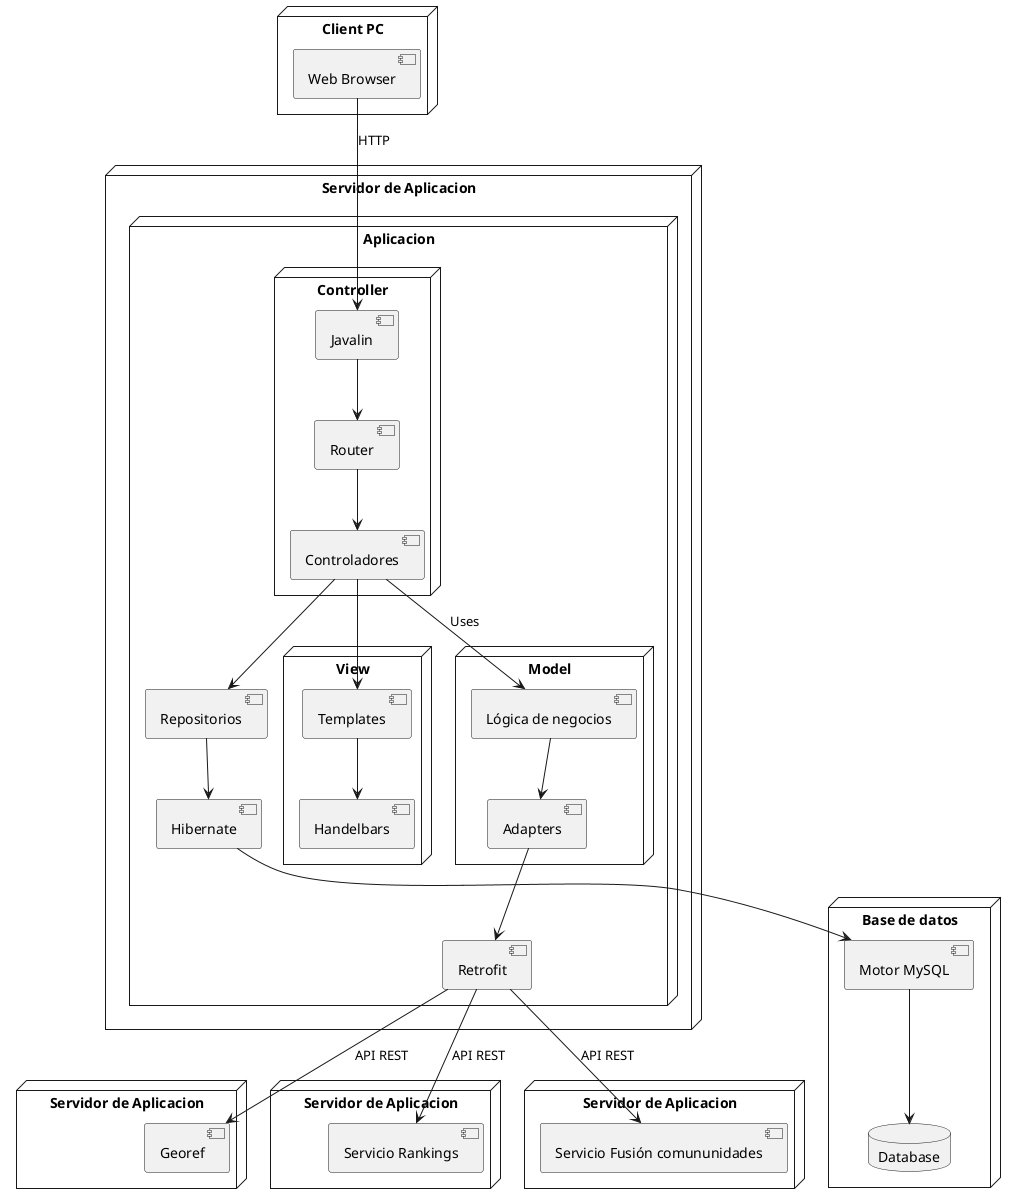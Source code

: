 @startuml

!define RECTANGLE class

node "Client PC" {
  [Web Browser] as Browser
}

node "Servidor de Aplicacion" as server {
  
node "Aplicacion" {
  node "Controller" {
    [Router] as router
    [Controladores] as controller
    [Javalin] as javalin
  }
  [Repositorios] as repos
  node "View" {
    [Templates] as templates
    [Handelbars] as handelbars
  }
  node "Model" {
    [Lógica de negocios] as negocios
    [Adapters] as adapters
  }
  [Hibernate] as hibernate
  [Retrofit] as retrofit
}
}

node "Base de datos" {
  [Motor MySQL] as db
  database Database {
  }
}

node "Servidor de Aplicacion" as server1 {
  [Georef] as georef
}

node "Servidor de Aplicacion" as server2 {
  [Servicio Rankings] as rankings  
}

node "Servidor de Aplicacion" as server3 {
  [Servicio Fusión comununidades] as fusion  
}

retrofit --> fusion : API REST
retrofit --> georef : API REST
retrofit --> rankings : API REST
Browser --> javalin : HTTP
javalin --> router
controller --> repos
controller --> templates
templates --> handelbars
controller --> negocios : Uses
negocios --> adapters
repos --> hibernate
hibernate --> db
db --> Database
adapters --> retrofit
router --> controller

@enduml

